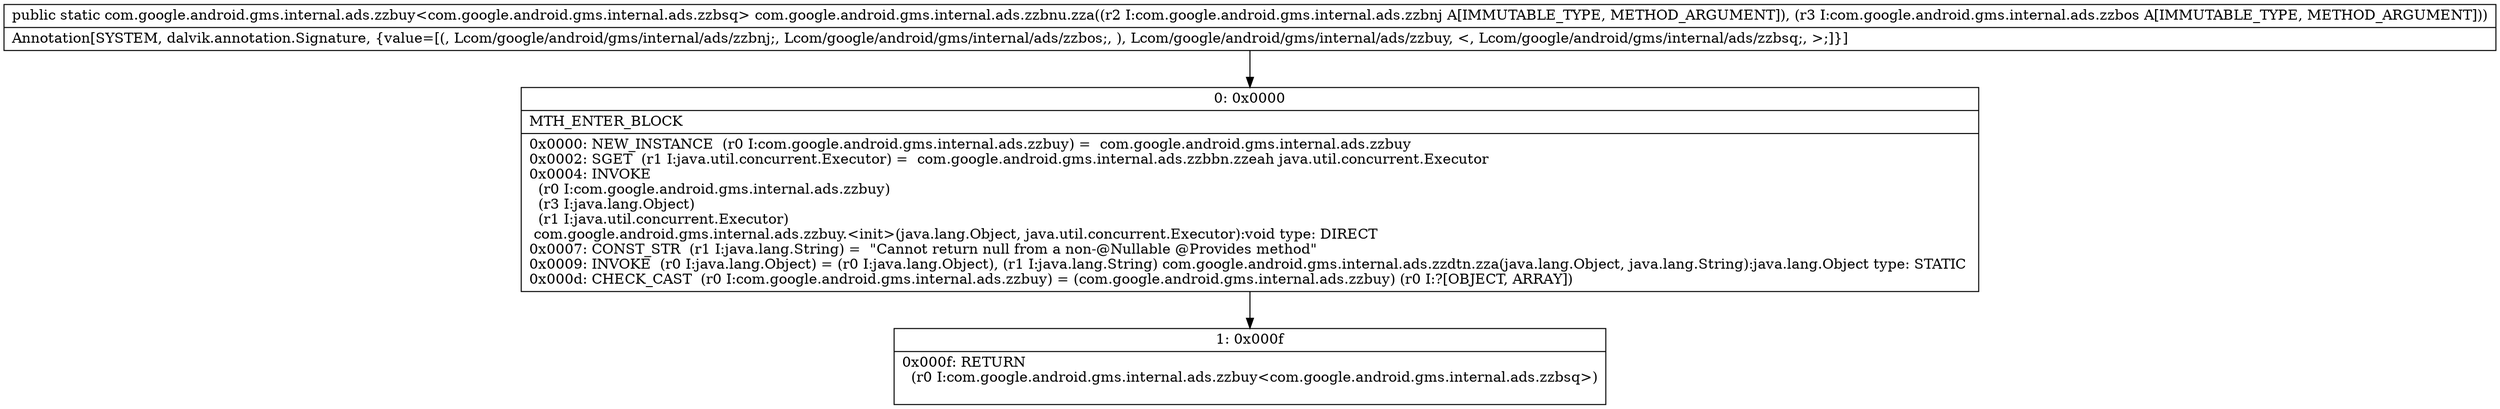 digraph "CFG forcom.google.android.gms.internal.ads.zzbnu.zza(Lcom\/google\/android\/gms\/internal\/ads\/zzbnj;Lcom\/google\/android\/gms\/internal\/ads\/zzbos;)Lcom\/google\/android\/gms\/internal\/ads\/zzbuy;" {
Node_0 [shape=record,label="{0\:\ 0x0000|MTH_ENTER_BLOCK\l|0x0000: NEW_INSTANCE  (r0 I:com.google.android.gms.internal.ads.zzbuy) =  com.google.android.gms.internal.ads.zzbuy \l0x0002: SGET  (r1 I:java.util.concurrent.Executor) =  com.google.android.gms.internal.ads.zzbbn.zzeah java.util.concurrent.Executor \l0x0004: INVOKE  \l  (r0 I:com.google.android.gms.internal.ads.zzbuy)\l  (r3 I:java.lang.Object)\l  (r1 I:java.util.concurrent.Executor)\l com.google.android.gms.internal.ads.zzbuy.\<init\>(java.lang.Object, java.util.concurrent.Executor):void type: DIRECT \l0x0007: CONST_STR  (r1 I:java.lang.String) =  \"Cannot return null from a non\-@Nullable @Provides method\" \l0x0009: INVOKE  (r0 I:java.lang.Object) = (r0 I:java.lang.Object), (r1 I:java.lang.String) com.google.android.gms.internal.ads.zzdtn.zza(java.lang.Object, java.lang.String):java.lang.Object type: STATIC \l0x000d: CHECK_CAST  (r0 I:com.google.android.gms.internal.ads.zzbuy) = (com.google.android.gms.internal.ads.zzbuy) (r0 I:?[OBJECT, ARRAY]) \l}"];
Node_1 [shape=record,label="{1\:\ 0x000f|0x000f: RETURN  \l  (r0 I:com.google.android.gms.internal.ads.zzbuy\<com.google.android.gms.internal.ads.zzbsq\>)\l \l}"];
MethodNode[shape=record,label="{public static com.google.android.gms.internal.ads.zzbuy\<com.google.android.gms.internal.ads.zzbsq\> com.google.android.gms.internal.ads.zzbnu.zza((r2 I:com.google.android.gms.internal.ads.zzbnj A[IMMUTABLE_TYPE, METHOD_ARGUMENT]), (r3 I:com.google.android.gms.internal.ads.zzbos A[IMMUTABLE_TYPE, METHOD_ARGUMENT]))  | Annotation[SYSTEM, dalvik.annotation.Signature, \{value=[(, Lcom\/google\/android\/gms\/internal\/ads\/zzbnj;, Lcom\/google\/android\/gms\/internal\/ads\/zzbos;, ), Lcom\/google\/android\/gms\/internal\/ads\/zzbuy, \<, Lcom\/google\/android\/gms\/internal\/ads\/zzbsq;, \>;]\}]\l}"];
MethodNode -> Node_0;
Node_0 -> Node_1;
}

